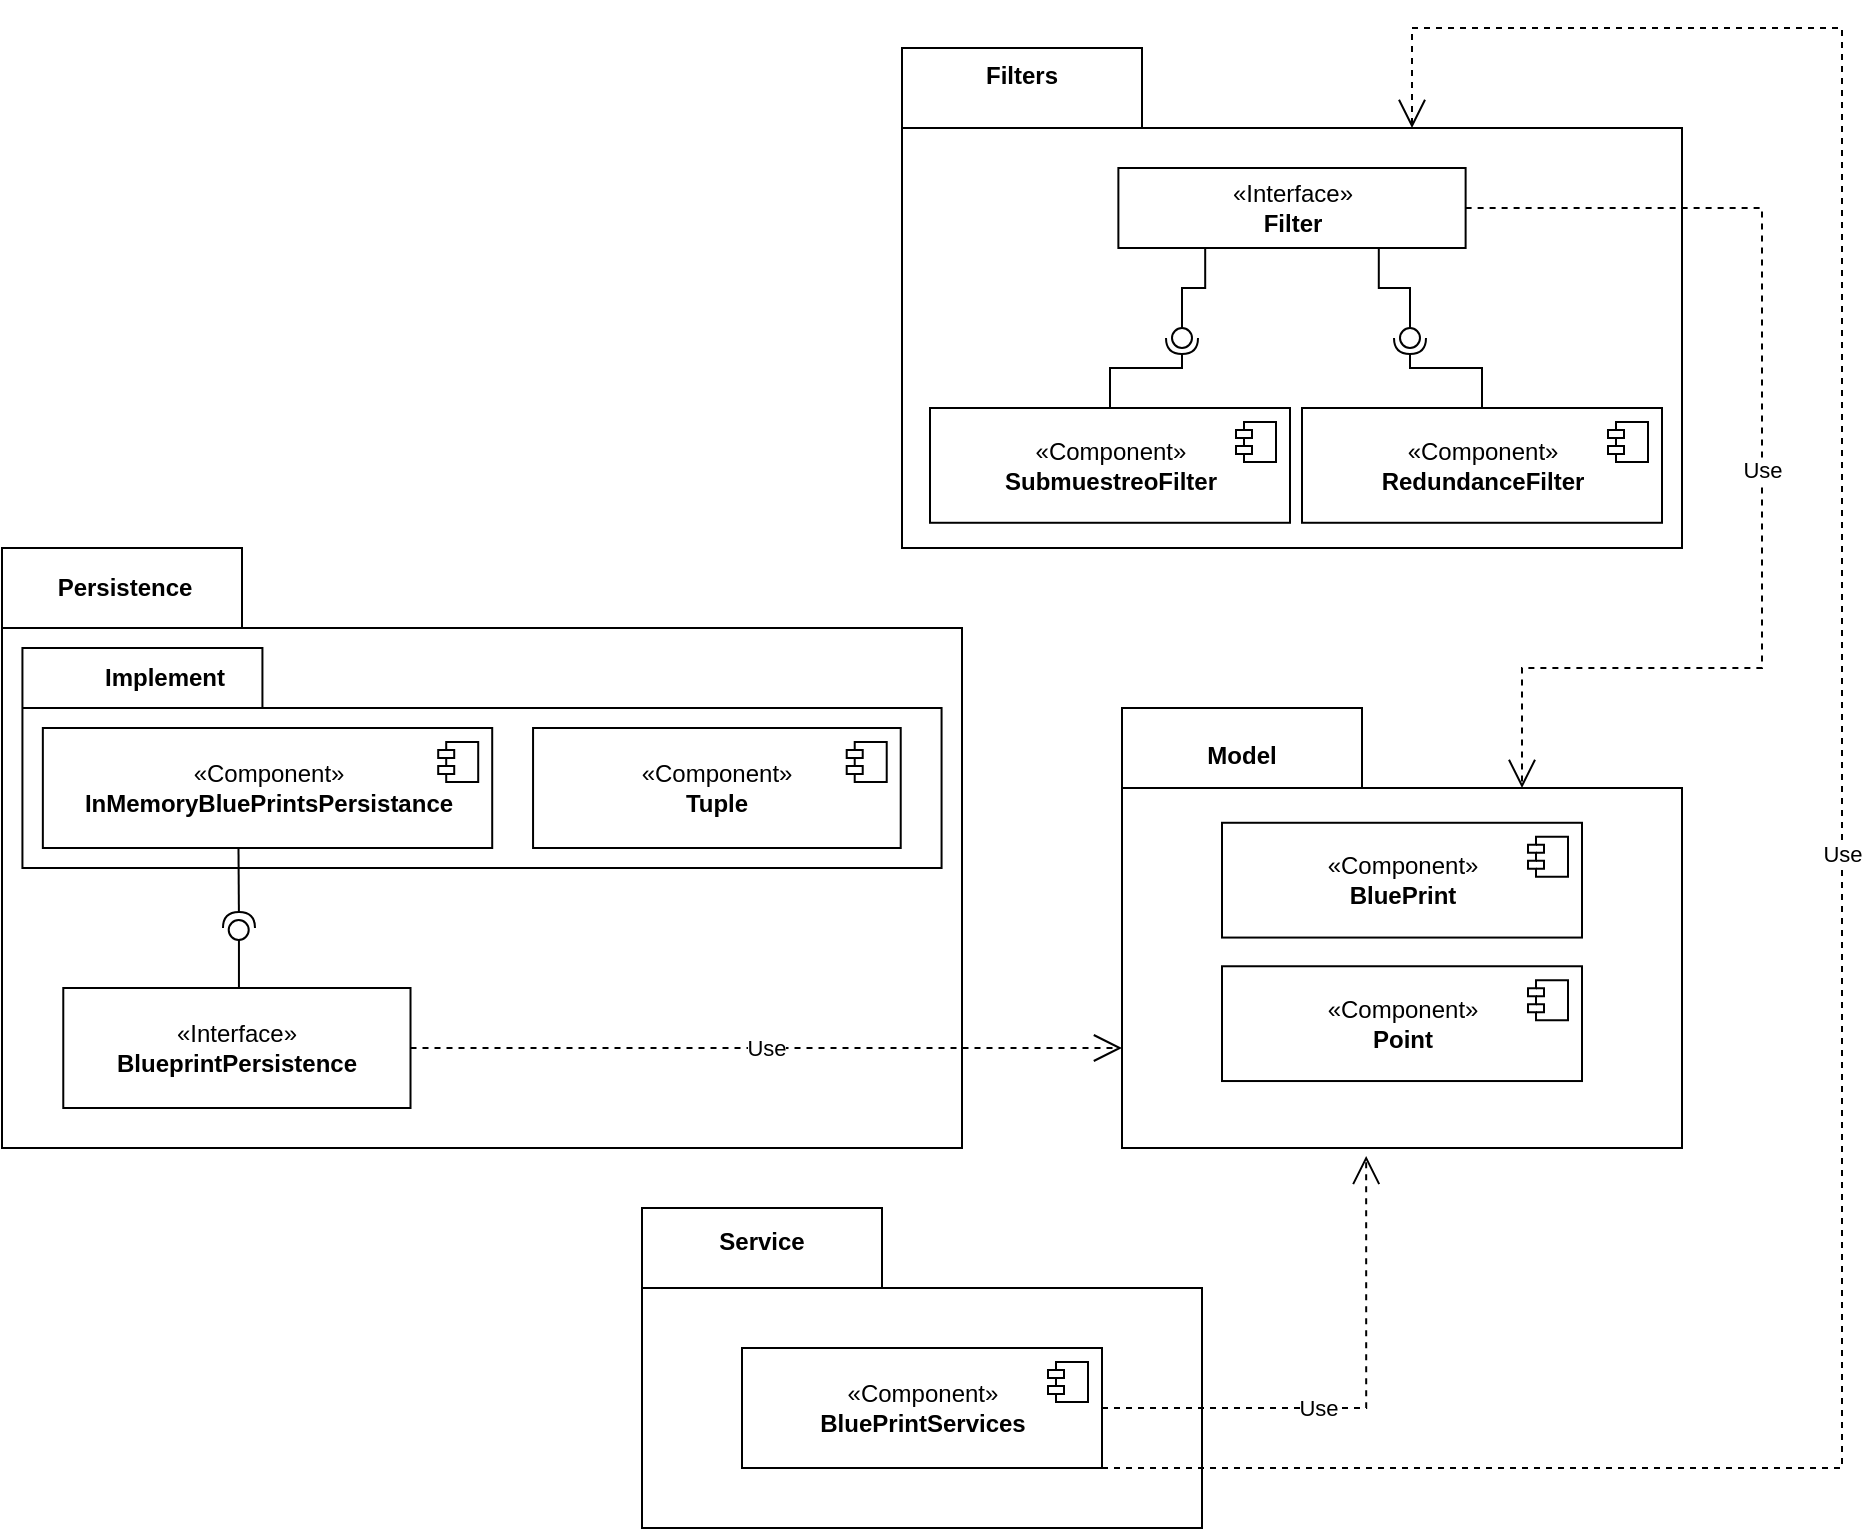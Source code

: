 <mxfile version="20.8.21" type="device"><diagram name="Página-1" id="yhghxHF9Yg-WeBhyTYcW"><mxGraphModel dx="1179" dy="1805" grid="1" gridSize="10" guides="1" tooltips="1" connect="1" arrows="1" fold="1" page="1" pageScale="1" pageWidth="827" pageHeight="1169" math="0" shadow="0"><root><mxCell id="0"/><mxCell id="1" parent="0"/><mxCell id="Tl2c2u-kDV9JnieVROi--16" value="" style="group" vertex="1" connectable="0" parent="1"><mxGeometry x="600" y="140" width="280" height="220" as="geometry"/></mxCell><mxCell id="Tl2c2u-kDV9JnieVROi--1" value="&lt;h3 style=&quot;border-color: var(--border-color);&quot;&gt;&lt;br&gt;&lt;/h3&gt;" style="shape=folder;fontStyle=1;spacingTop=10;tabWidth=120;tabHeight=40;tabPosition=left;html=1;align=center;noLabel=0;labelPosition=center;verticalLabelPosition=middle;verticalAlign=middle;" vertex="1" parent="Tl2c2u-kDV9JnieVROi--16"><mxGeometry width="280" height="220" as="geometry"/></mxCell><mxCell id="Tl2c2u-kDV9JnieVROi--9" value="«Component»&lt;br&gt;&lt;b style=&quot;border-color: var(--border-color);&quot;&gt;BluePrint&lt;/b&gt;" style="html=1;dropTarget=0;" vertex="1" parent="Tl2c2u-kDV9JnieVROi--16"><mxGeometry x="50" y="57.391" width="180" height="57.391" as="geometry"/></mxCell><mxCell id="Tl2c2u-kDV9JnieVROi--10" value="" style="shape=module;jettyWidth=8;jettyHeight=4;" vertex="1" parent="Tl2c2u-kDV9JnieVROi--9"><mxGeometry x="1" width="20" height="20" relative="1" as="geometry"><mxPoint x="-27" y="7" as="offset"/></mxGeometry></mxCell><mxCell id="Tl2c2u-kDV9JnieVROi--13" value="&lt;b&gt;Model&lt;/b&gt;" style="text;html=1;strokeColor=none;fillColor=none;align=center;verticalAlign=middle;whiteSpace=wrap;rounded=0;" vertex="1" parent="Tl2c2u-kDV9JnieVROi--16"><mxGeometry x="30" y="9.565" width="60" height="28.696" as="geometry"/></mxCell><mxCell id="Tl2c2u-kDV9JnieVROi--14" value="«Component»&lt;br&gt;&lt;b style=&quot;border-color: var(--border-color);&quot;&gt;Point&lt;br&gt;&lt;/b&gt;" style="html=1;dropTarget=0;" vertex="1" parent="Tl2c2u-kDV9JnieVROi--16"><mxGeometry x="50" y="129.13" width="180" height="57.391" as="geometry"/></mxCell><mxCell id="Tl2c2u-kDV9JnieVROi--15" value="" style="shape=module;jettyWidth=8;jettyHeight=4;" vertex="1" parent="Tl2c2u-kDV9JnieVROi--14"><mxGeometry x="1" width="20" height="20" relative="1" as="geometry"><mxPoint x="-27" y="7" as="offset"/></mxGeometry></mxCell><mxCell id="Tl2c2u-kDV9JnieVROi--34" value="" style="group" vertex="1" connectable="0" parent="1"><mxGeometry x="40" y="60" width="480" height="300" as="geometry"/></mxCell><mxCell id="Tl2c2u-kDV9JnieVROi--33" value="" style="group" vertex="1" connectable="0" parent="Tl2c2u-kDV9JnieVROi--34"><mxGeometry width="480.0" height="300" as="geometry"/></mxCell><mxCell id="Tl2c2u-kDV9JnieVROi--17" value="&lt;h3 style=&quot;border-color: var(--border-color);&quot;&gt;&lt;br&gt;&lt;/h3&gt;" style="shape=folder;fontStyle=1;spacingTop=10;tabWidth=120;tabHeight=40;tabPosition=left;html=1;align=center;noLabel=0;labelPosition=center;verticalLabelPosition=middle;verticalAlign=middle;" vertex="1" parent="Tl2c2u-kDV9JnieVROi--33"><mxGeometry width="480.0" height="300" as="geometry"/></mxCell><mxCell id="Tl2c2u-kDV9JnieVROi--19" value="&lt;h3 style=&quot;border-color: var(--border-color);&quot;&gt;&lt;br&gt;&lt;/h3&gt;" style="shape=folder;fontStyle=1;spacingTop=10;tabWidth=120;tabHeight=30;tabPosition=left;html=1;align=center;noLabel=0;labelPosition=center;verticalLabelPosition=middle;verticalAlign=middle;" vertex="1" parent="Tl2c2u-kDV9JnieVROi--33"><mxGeometry x="10.213" y="50" width="459.574" height="110" as="geometry"/></mxCell><mxCell id="Tl2c2u-kDV9JnieVROi--21" value="«Component»&lt;br&gt;&lt;b style=&quot;border-color: var(--border-color);&quot;&gt;Tuple&lt;br&gt;&lt;/b&gt;" style="html=1;dropTarget=0;" vertex="1" parent="Tl2c2u-kDV9JnieVROi--33"><mxGeometry x="265.532" y="90" width="183.83" height="60" as="geometry"/></mxCell><mxCell id="Tl2c2u-kDV9JnieVROi--22" value="" style="shape=module;jettyWidth=8;jettyHeight=4;" vertex="1" parent="Tl2c2u-kDV9JnieVROi--21"><mxGeometry x="1" width="20" height="20" relative="1" as="geometry"><mxPoint x="-27" y="7" as="offset"/></mxGeometry></mxCell><mxCell id="Tl2c2u-kDV9JnieVROi--32" value="" style="group" vertex="1" connectable="0" parent="Tl2c2u-kDV9JnieVROi--34"><mxGeometry x="20.426" y="5" width="224.681" height="275" as="geometry"/></mxCell><mxCell id="v6Tl-PFscfbS6pT23c99-3" value="«Interface»&lt;br style=&quot;border-color: var(--border-color);&quot;&gt;&lt;b style=&quot;border-color: var(--border-color);&quot;&gt;BlueprintPersistence&lt;/b&gt;" style="html=1;" parent="Tl2c2u-kDV9JnieVROi--32" vertex="1"><mxGeometry x="10.213" y="215" width="173.617" height="60" as="geometry"/></mxCell><mxCell id="Tl2c2u-kDV9JnieVROi--18" value="&lt;b&gt;Persistence&lt;/b&gt;" style="text;html=1;strokeColor=none;fillColor=none;align=center;verticalAlign=middle;whiteSpace=wrap;rounded=0;" vertex="1" parent="Tl2c2u-kDV9JnieVROi--32"><mxGeometry x="10.213" width="61.277" height="30" as="geometry"/></mxCell><mxCell id="Tl2c2u-kDV9JnieVROi--20" value="&lt;b&gt;Implement&lt;/b&gt;" style="text;html=1;strokeColor=none;fillColor=none;align=center;verticalAlign=middle;whiteSpace=wrap;rounded=0;" vertex="1" parent="Tl2c2u-kDV9JnieVROi--32"><mxGeometry x="30.638" y="45" width="61.277" height="30" as="geometry"/></mxCell><mxCell id="Tl2c2u-kDV9JnieVROi--2" value="«Component»&lt;br&gt;&lt;b style=&quot;border-color: var(--border-color);&quot;&gt;InMemoryBluePrintsPersistance&lt;/b&gt;" style="html=1;dropTarget=0;" vertex="1" parent="Tl2c2u-kDV9JnieVROi--32"><mxGeometry y="85" width="224.681" height="60" as="geometry"/></mxCell><mxCell id="Tl2c2u-kDV9JnieVROi--3" value="" style="shape=module;jettyWidth=8;jettyHeight=4;" vertex="1" parent="Tl2c2u-kDV9JnieVROi--2"><mxGeometry x="1" width="20" height="20" relative="1" as="geometry"><mxPoint x="-27" y="7" as="offset"/></mxGeometry></mxCell><mxCell id="Tl2c2u-kDV9JnieVROi--28" value="" style="rounded=0;orthogonalLoop=1;jettySize=auto;html=1;endArrow=none;endFill=0;sketch=0;sourcePerimeterSpacing=0;targetPerimeterSpacing=0;" edge="1" parent="Tl2c2u-kDV9JnieVROi--32"><mxGeometry relative="1" as="geometry"><mxPoint x="98.043" y="215" as="sourcePoint"/><mxPoint x="98.043" y="191" as="targetPoint"/></mxGeometry></mxCell><mxCell id="Tl2c2u-kDV9JnieVROi--30" value="" style="ellipse;whiteSpace=wrap;html=1;align=center;aspect=fixed;resizable=0;points=[];outlineConnect=0;sketch=0;" vertex="1" parent="Tl2c2u-kDV9JnieVROi--32"><mxGeometry x="92.936" y="181" width="10" height="10" as="geometry"/></mxCell><mxCell id="Tl2c2u-kDV9JnieVROi--29" value="" style="rounded=0;orthogonalLoop=1;jettySize=auto;html=1;endArrow=halfCircle;endFill=0;endSize=6;strokeWidth=1;sketch=0;edgeStyle=elbowEdgeStyle;exitX=0.449;exitY=1.047;exitDx=0;exitDy=0;exitPerimeter=0;" edge="1" parent="Tl2c2u-kDV9JnieVROi--32"><mxGeometry relative="1" as="geometry"><mxPoint x="97.818" y="144.82" as="sourcePoint"/><mxPoint x="98.043" y="185" as="targetPoint"/></mxGeometry></mxCell><mxCell id="Tl2c2u-kDV9JnieVROi--35" value="" style="group" vertex="1" connectable="0" parent="1"><mxGeometry x="360" y="390" width="280" height="160" as="geometry"/></mxCell><mxCell id="Tl2c2u-kDV9JnieVROi--36" value="&lt;h3 style=&quot;border-color: var(--border-color);&quot;&gt;&lt;br&gt;&lt;/h3&gt;" style="shape=folder;fontStyle=1;spacingTop=10;tabWidth=120;tabHeight=40;tabPosition=left;html=1;align=center;noLabel=0;labelPosition=center;verticalLabelPosition=middle;verticalAlign=middle;" vertex="1" parent="Tl2c2u-kDV9JnieVROi--35"><mxGeometry width="280" height="160" as="geometry"/></mxCell><mxCell id="Tl2c2u-kDV9JnieVROi--39" value="&lt;b&gt;Service&lt;/b&gt;" style="text;html=1;strokeColor=none;fillColor=none;align=center;verticalAlign=middle;whiteSpace=wrap;rounded=0;" vertex="1" parent="Tl2c2u-kDV9JnieVROi--35"><mxGeometry x="30" y="6.957" width="60" height="20.87" as="geometry"/></mxCell><mxCell id="Tl2c2u-kDV9JnieVROi--4" value="«Component»&lt;br&gt;&lt;b&gt;BluePrintServices&lt;/b&gt;" style="html=1;dropTarget=0;" vertex="1" parent="Tl2c2u-kDV9JnieVROi--35"><mxGeometry x="50" y="70" width="180" height="60" as="geometry"/></mxCell><mxCell id="Tl2c2u-kDV9JnieVROi--5" value="" style="shape=module;jettyWidth=8;jettyHeight=4;" vertex="1" parent="Tl2c2u-kDV9JnieVROi--4"><mxGeometry x="1" width="20" height="20" relative="1" as="geometry"><mxPoint x="-27" y="7" as="offset"/></mxGeometry></mxCell><mxCell id="Tl2c2u-kDV9JnieVROi--43" value="Use" style="endArrow=open;endSize=12;dashed=1;html=1;rounded=0;exitX=1;exitY=0.5;exitDx=0;exitDy=0;edgeStyle=orthogonalEdgeStyle;" edge="1" parent="1" source="v6Tl-PFscfbS6pT23c99-3"><mxGeometry width="160" relative="1" as="geometry"><mxPoint x="280" y="320" as="sourcePoint"/><mxPoint x="600" y="310" as="targetPoint"/></mxGeometry></mxCell><mxCell id="Tl2c2u-kDV9JnieVROi--44" value="Use" style="endArrow=open;endSize=12;dashed=1;html=1;rounded=0;exitX=1;exitY=0.5;exitDx=0;exitDy=0;entryX=0.436;entryY=1.018;entryDx=0;entryDy=0;entryPerimeter=0;edgeStyle=orthogonalEdgeStyle;" edge="1" parent="1" source="Tl2c2u-kDV9JnieVROi--4" target="Tl2c2u-kDV9JnieVROi--1"><mxGeometry x="-0.156" width="160" relative="1" as="geometry"><mxPoint x="330" y="370" as="sourcePoint"/><mxPoint x="490" y="370" as="targetPoint"/><mxPoint x="-1" as="offset"/></mxGeometry></mxCell><mxCell id="Tl2c2u-kDV9JnieVROi--63" value="" style="group" vertex="1" connectable="0" parent="1"><mxGeometry x="490" y="-190.005" width="390" height="250.005" as="geometry"/></mxCell><mxCell id="Tl2c2u-kDV9JnieVROi--45" value="&lt;h3 style=&quot;border-color: var(--border-color);&quot;&gt;&lt;br&gt;&lt;/h3&gt;" style="shape=folder;fontStyle=1;spacingTop=10;tabWidth=120;tabHeight=40;tabPosition=left;html=1;align=center;noLabel=0;labelPosition=center;verticalLabelPosition=middle;verticalAlign=middle;" vertex="1" parent="Tl2c2u-kDV9JnieVROi--63"><mxGeometry y="0.005" width="390" height="250" as="geometry"/></mxCell><mxCell id="Tl2c2u-kDV9JnieVROi--48" value="«Component»&lt;br&gt;&lt;b style=&quot;border-color: var(--border-color);&quot;&gt;RedundanceFilter&lt;/b&gt;" style="html=1;dropTarget=0;" vertex="1" parent="Tl2c2u-kDV9JnieVROi--63"><mxGeometry x="200" y="180.006" width="180" height="57.391" as="geometry"/></mxCell><mxCell id="Tl2c2u-kDV9JnieVROi--49" value="" style="shape=module;jettyWidth=8;jettyHeight=4;" vertex="1" parent="Tl2c2u-kDV9JnieVROi--48"><mxGeometry x="1" width="20" height="20" relative="1" as="geometry"><mxPoint x="-27" y="7" as="offset"/></mxGeometry></mxCell><mxCell id="Tl2c2u-kDV9JnieVROi--50" value="«Component»&lt;br&gt;&lt;b style=&quot;border-color: var(--border-color);&quot;&gt;SubmuestreoFilter&lt;/b&gt;" style="html=1;dropTarget=0;" vertex="1" parent="Tl2c2u-kDV9JnieVROi--63"><mxGeometry x="14" y="180.006" width="180" height="57.391" as="geometry"/></mxCell><mxCell id="Tl2c2u-kDV9JnieVROi--51" value="" style="shape=module;jettyWidth=8;jettyHeight=4;" vertex="1" parent="Tl2c2u-kDV9JnieVROi--50"><mxGeometry x="1" width="20" height="20" relative="1" as="geometry"><mxPoint x="-27" y="7" as="offset"/></mxGeometry></mxCell><mxCell id="Tl2c2u-kDV9JnieVROi--52" value="&lt;b&gt;Filters&lt;/b&gt;" style="text;html=1;strokeColor=none;fillColor=none;align=center;verticalAlign=middle;whiteSpace=wrap;rounded=0;" vertex="1" parent="Tl2c2u-kDV9JnieVROi--63"><mxGeometry x="30" width="60" height="28.696" as="geometry"/></mxCell><mxCell id="Tl2c2u-kDV9JnieVROi--53" value="«Interface»&lt;br style=&quot;border-color: var(--border-color);&quot;&gt;&lt;b style=&quot;border-color: var(--border-color);&quot;&gt;Filter&lt;/b&gt;" style="html=1;" vertex="1" parent="Tl2c2u-kDV9JnieVROi--63"><mxGeometry x="108.19" y="60.005" width="173.62" height="40" as="geometry"/></mxCell><mxCell id="Tl2c2u-kDV9JnieVROi--57" value="" style="rounded=0;orthogonalLoop=1;jettySize=auto;html=1;endArrow=none;endFill=0;sketch=0;sourcePerimeterSpacing=0;targetPerimeterSpacing=0;exitX=0.75;exitY=1;exitDx=0;exitDy=0;edgeStyle=orthogonalEdgeStyle;" edge="1" target="Tl2c2u-kDV9JnieVROi--59" parent="Tl2c2u-kDV9JnieVROi--63" source="Tl2c2u-kDV9JnieVROi--53"><mxGeometry relative="1" as="geometry"><mxPoint x="234" y="145.005" as="sourcePoint"/></mxGeometry></mxCell><mxCell id="Tl2c2u-kDV9JnieVROi--58" value="" style="rounded=0;orthogonalLoop=1;jettySize=auto;html=1;endArrow=halfCircle;endFill=0;entryX=0.5;entryY=0.5;endSize=6;strokeWidth=1;sketch=0;exitX=0.5;exitY=0;exitDx=0;exitDy=0;edgeStyle=orthogonalEdgeStyle;" edge="1" target="Tl2c2u-kDV9JnieVROi--59" parent="Tl2c2u-kDV9JnieVROi--63" source="Tl2c2u-kDV9JnieVROi--48"><mxGeometry relative="1" as="geometry"><mxPoint x="274" y="145.005" as="sourcePoint"/></mxGeometry></mxCell><mxCell id="Tl2c2u-kDV9JnieVROi--59" value="" style="ellipse;whiteSpace=wrap;html=1;align=center;aspect=fixed;resizable=0;points=[];outlineConnect=0;sketch=0;" vertex="1" parent="Tl2c2u-kDV9JnieVROi--63"><mxGeometry x="249" y="140.005" width="10" height="10" as="geometry"/></mxCell><mxCell id="Tl2c2u-kDV9JnieVROi--60" value="" style="rounded=0;orthogonalLoop=1;jettySize=auto;html=1;endArrow=none;endFill=0;sketch=0;sourcePerimeterSpacing=0;targetPerimeterSpacing=0;exitX=0.25;exitY=1;exitDx=0;exitDy=0;edgeStyle=orthogonalEdgeStyle;" edge="1" target="Tl2c2u-kDV9JnieVROi--62" parent="Tl2c2u-kDV9JnieVROi--63" source="Tl2c2u-kDV9JnieVROi--53"><mxGeometry relative="1" as="geometry"><mxPoint x="120" y="145.005" as="sourcePoint"/></mxGeometry></mxCell><mxCell id="Tl2c2u-kDV9JnieVROi--61" value="" style="rounded=0;orthogonalLoop=1;jettySize=auto;html=1;endArrow=halfCircle;endFill=0;entryX=0.5;entryY=0.5;endSize=6;strokeWidth=1;sketch=0;exitX=0.5;exitY=0;exitDx=0;exitDy=0;edgeStyle=orthogonalEdgeStyle;" edge="1" target="Tl2c2u-kDV9JnieVROi--62" parent="Tl2c2u-kDV9JnieVROi--63" source="Tl2c2u-kDV9JnieVROi--50"><mxGeometry relative="1" as="geometry"><mxPoint x="160" y="145.005" as="sourcePoint"/></mxGeometry></mxCell><mxCell id="Tl2c2u-kDV9JnieVROi--62" value="" style="ellipse;whiteSpace=wrap;html=1;align=center;aspect=fixed;resizable=0;points=[];outlineConnect=0;sketch=0;" vertex="1" parent="Tl2c2u-kDV9JnieVROi--63"><mxGeometry x="135" y="140.005" width="10" height="10" as="geometry"/></mxCell><mxCell id="Tl2c2u-kDV9JnieVROi--65" value="Use" style="endArrow=open;endSize=12;dashed=1;html=1;rounded=0;entryX=0;entryY=0;entryDx=255;entryDy=40;entryPerimeter=0;edgeStyle=orthogonalEdgeStyle;exitX=1;exitY=1;exitDx=0;exitDy=0;" edge="1" parent="1" source="Tl2c2u-kDV9JnieVROi--4" target="Tl2c2u-kDV9JnieVROi--45"><mxGeometry width="160" relative="1" as="geometry"><mxPoint x="600" y="550" as="sourcePoint"/><mxPoint x="760" y="550" as="targetPoint"/><Array as="points"><mxPoint x="960" y="520"/><mxPoint x="960" y="-200"/><mxPoint x="745" y="-200"/></Array></mxGeometry></mxCell><mxCell id="Tl2c2u-kDV9JnieVROi--66" value="Use" style="endArrow=open;endSize=12;dashed=1;html=1;rounded=0;exitX=1;exitY=0.5;exitDx=0;exitDy=0;entryX=0;entryY=0;entryDx=200;entryDy=40;entryPerimeter=0;edgeStyle=orthogonalEdgeStyle;" edge="1" parent="1" source="Tl2c2u-kDV9JnieVROi--53" target="Tl2c2u-kDV9JnieVROi--1"><mxGeometry width="160" relative="1" as="geometry"><mxPoint x="750" y="100" as="sourcePoint"/><mxPoint x="910" y="100" as="targetPoint"/><Array as="points"><mxPoint x="920" y="-110"/><mxPoint x="920" y="120"/><mxPoint x="800" y="120"/></Array></mxGeometry></mxCell></root></mxGraphModel></diagram></mxfile>